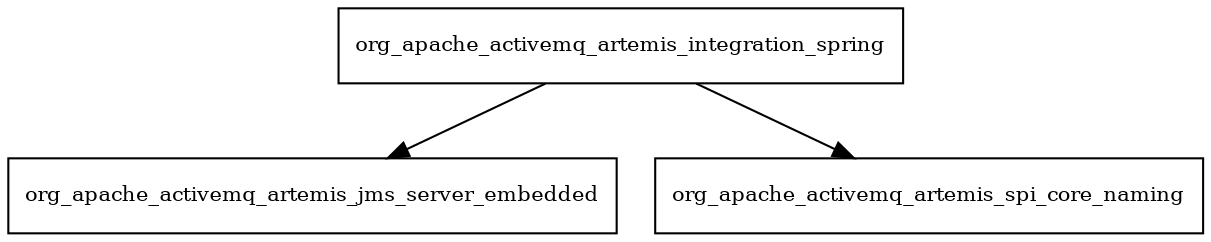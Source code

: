 digraph artemis_spring_integration_2_6_4_package_dependencies {
  node [shape = box, fontsize=10.0];
  org_apache_activemq_artemis_integration_spring -> org_apache_activemq_artemis_jms_server_embedded;
  org_apache_activemq_artemis_integration_spring -> org_apache_activemq_artemis_spi_core_naming;
}
